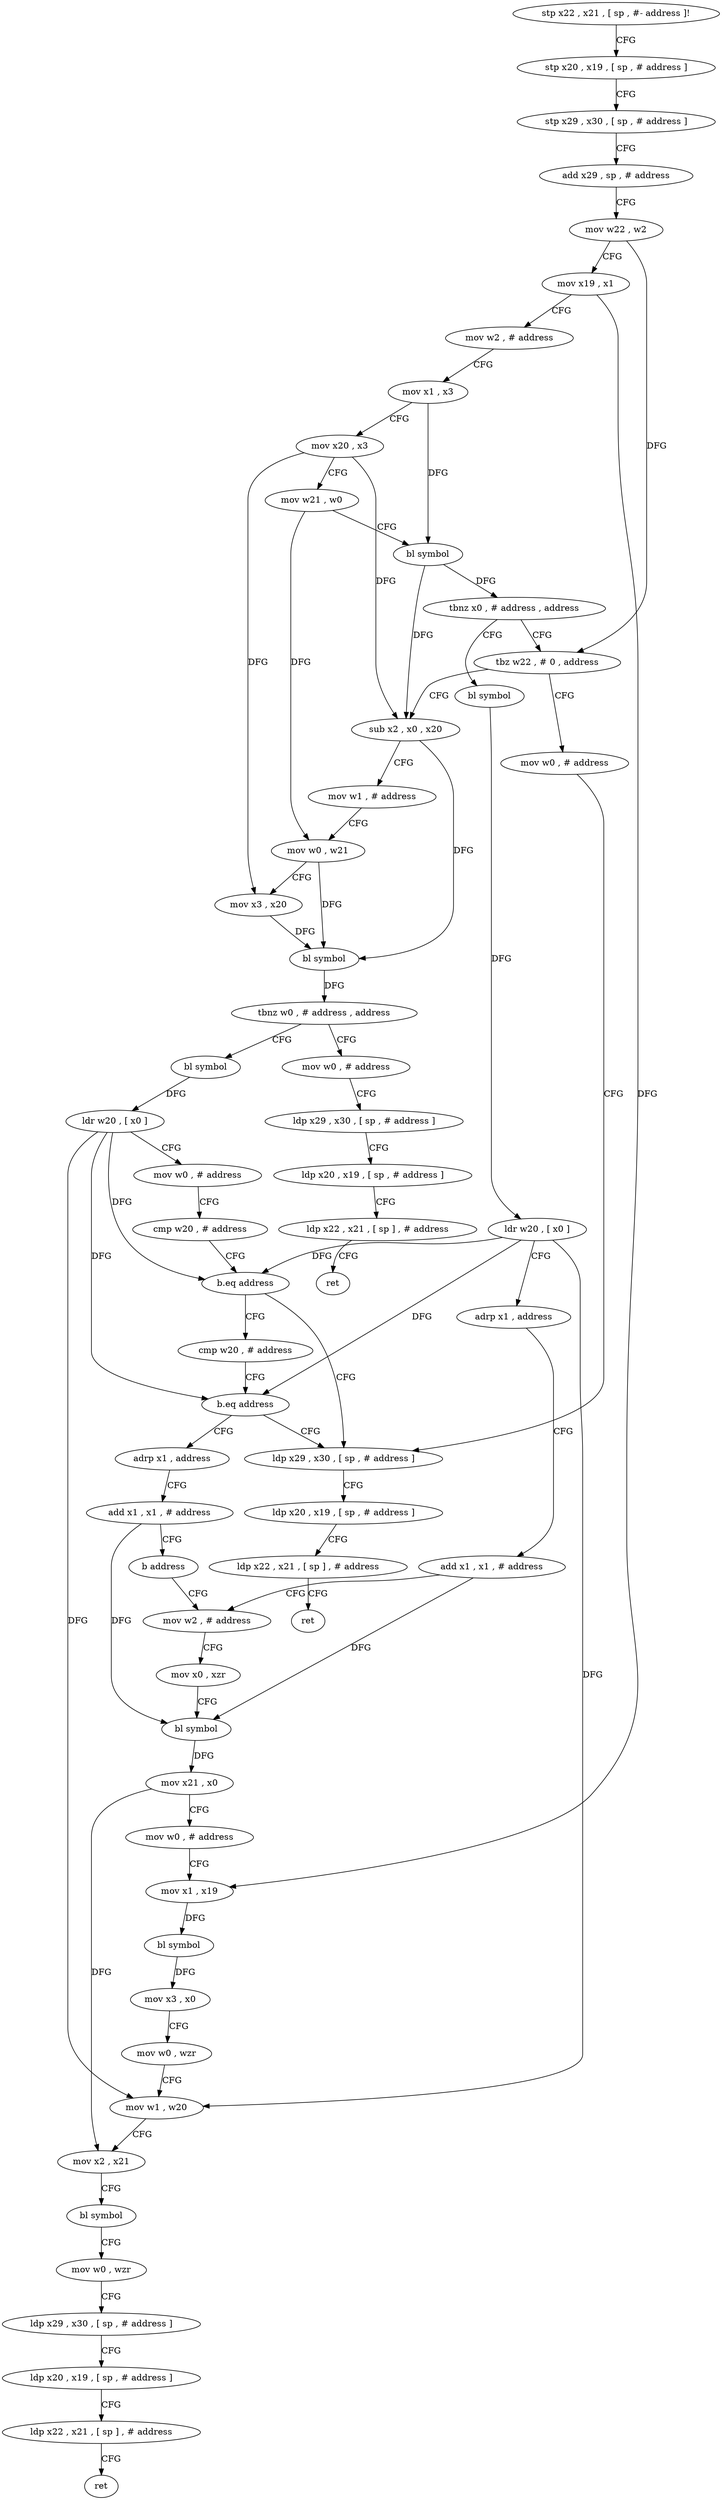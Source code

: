 digraph "func" {
"4228700" [label = "stp x22 , x21 , [ sp , #- address ]!" ]
"4228704" [label = "stp x20 , x19 , [ sp , # address ]" ]
"4228708" [label = "stp x29 , x30 , [ sp , # address ]" ]
"4228712" [label = "add x29 , sp , # address" ]
"4228716" [label = "mov w22 , w2" ]
"4228720" [label = "mov x19 , x1" ]
"4228724" [label = "mov w2 , # address" ]
"4228728" [label = "mov x1 , x3" ]
"4228732" [label = "mov x20 , x3" ]
"4228736" [label = "mov w21 , w0" ]
"4228740" [label = "bl symbol" ]
"4228744" [label = "tbnz x0 , # address , address" ]
"4228796" [label = "bl symbol" ]
"4228748" [label = "tbz w22 , # 0 , address" ]
"4228800" [label = "ldr w20 , [ x0 ]" ]
"4228804" [label = "adrp x1 , address" ]
"4228808" [label = "add x1 , x1 , # address" ]
"4228812" [label = "mov w2 , # address" ]
"4228880" [label = "mov w0 , # address" ]
"4228752" [label = "sub x2 , x0 , x20" ]
"4228884" [label = "ldp x29 , x30 , [ sp , # address ]" ]
"4228756" [label = "mov w1 , # address" ]
"4228760" [label = "mov w0 , w21" ]
"4228764" [label = "mov x3 , x20" ]
"4228768" [label = "bl symbol" ]
"4228772" [label = "tbnz w0 , # address , address" ]
"4228900" [label = "bl symbol" ]
"4228776" [label = "mov w0 , # address" ]
"4228904" [label = "ldr w20 , [ x0 ]" ]
"4228908" [label = "mov w0 , # address" ]
"4228912" [label = "cmp w20 , # address" ]
"4228916" [label = "b.eq address" ]
"4228920" [label = "cmp w20 , # address" ]
"4228780" [label = "ldp x29 , x30 , [ sp , # address ]" ]
"4228784" [label = "ldp x20 , x19 , [ sp , # address ]" ]
"4228788" [label = "ldp x22 , x21 , [ sp ] , # address" ]
"4228792" [label = "ret" ]
"4228888" [label = "ldp x20 , x19 , [ sp , # address ]" ]
"4228892" [label = "ldp x22 , x21 , [ sp ] , # address" ]
"4228896" [label = "ret" ]
"4228924" [label = "b.eq address" ]
"4228928" [label = "adrp x1 , address" ]
"4228932" [label = "add x1 , x1 , # address" ]
"4228936" [label = "b address" ]
"4228816" [label = "mov x0 , xzr" ]
"4228820" [label = "bl symbol" ]
"4228824" [label = "mov x21 , x0" ]
"4228828" [label = "mov w0 , # address" ]
"4228832" [label = "mov x1 , x19" ]
"4228836" [label = "bl symbol" ]
"4228840" [label = "mov x3 , x0" ]
"4228844" [label = "mov w0 , wzr" ]
"4228848" [label = "mov w1 , w20" ]
"4228852" [label = "mov x2 , x21" ]
"4228856" [label = "bl symbol" ]
"4228860" [label = "mov w0 , wzr" ]
"4228864" [label = "ldp x29 , x30 , [ sp , # address ]" ]
"4228868" [label = "ldp x20 , x19 , [ sp , # address ]" ]
"4228872" [label = "ldp x22 , x21 , [ sp ] , # address" ]
"4228876" [label = "ret" ]
"4228700" -> "4228704" [ label = "CFG" ]
"4228704" -> "4228708" [ label = "CFG" ]
"4228708" -> "4228712" [ label = "CFG" ]
"4228712" -> "4228716" [ label = "CFG" ]
"4228716" -> "4228720" [ label = "CFG" ]
"4228716" -> "4228748" [ label = "DFG" ]
"4228720" -> "4228724" [ label = "CFG" ]
"4228720" -> "4228832" [ label = "DFG" ]
"4228724" -> "4228728" [ label = "CFG" ]
"4228728" -> "4228732" [ label = "CFG" ]
"4228728" -> "4228740" [ label = "DFG" ]
"4228732" -> "4228736" [ label = "CFG" ]
"4228732" -> "4228752" [ label = "DFG" ]
"4228732" -> "4228764" [ label = "DFG" ]
"4228736" -> "4228740" [ label = "CFG" ]
"4228736" -> "4228760" [ label = "DFG" ]
"4228740" -> "4228744" [ label = "DFG" ]
"4228740" -> "4228752" [ label = "DFG" ]
"4228744" -> "4228796" [ label = "CFG" ]
"4228744" -> "4228748" [ label = "CFG" ]
"4228796" -> "4228800" [ label = "DFG" ]
"4228748" -> "4228880" [ label = "CFG" ]
"4228748" -> "4228752" [ label = "CFG" ]
"4228800" -> "4228804" [ label = "CFG" ]
"4228800" -> "4228848" [ label = "DFG" ]
"4228800" -> "4228916" [ label = "DFG" ]
"4228800" -> "4228924" [ label = "DFG" ]
"4228804" -> "4228808" [ label = "CFG" ]
"4228808" -> "4228812" [ label = "CFG" ]
"4228808" -> "4228820" [ label = "DFG" ]
"4228812" -> "4228816" [ label = "CFG" ]
"4228880" -> "4228884" [ label = "CFG" ]
"4228752" -> "4228756" [ label = "CFG" ]
"4228752" -> "4228768" [ label = "DFG" ]
"4228884" -> "4228888" [ label = "CFG" ]
"4228756" -> "4228760" [ label = "CFG" ]
"4228760" -> "4228764" [ label = "CFG" ]
"4228760" -> "4228768" [ label = "DFG" ]
"4228764" -> "4228768" [ label = "DFG" ]
"4228768" -> "4228772" [ label = "DFG" ]
"4228772" -> "4228900" [ label = "CFG" ]
"4228772" -> "4228776" [ label = "CFG" ]
"4228900" -> "4228904" [ label = "DFG" ]
"4228776" -> "4228780" [ label = "CFG" ]
"4228904" -> "4228908" [ label = "CFG" ]
"4228904" -> "4228848" [ label = "DFG" ]
"4228904" -> "4228916" [ label = "DFG" ]
"4228904" -> "4228924" [ label = "DFG" ]
"4228908" -> "4228912" [ label = "CFG" ]
"4228912" -> "4228916" [ label = "CFG" ]
"4228916" -> "4228884" [ label = "CFG" ]
"4228916" -> "4228920" [ label = "CFG" ]
"4228920" -> "4228924" [ label = "CFG" ]
"4228780" -> "4228784" [ label = "CFG" ]
"4228784" -> "4228788" [ label = "CFG" ]
"4228788" -> "4228792" [ label = "CFG" ]
"4228888" -> "4228892" [ label = "CFG" ]
"4228892" -> "4228896" [ label = "CFG" ]
"4228924" -> "4228884" [ label = "CFG" ]
"4228924" -> "4228928" [ label = "CFG" ]
"4228928" -> "4228932" [ label = "CFG" ]
"4228932" -> "4228936" [ label = "CFG" ]
"4228932" -> "4228820" [ label = "DFG" ]
"4228936" -> "4228812" [ label = "CFG" ]
"4228816" -> "4228820" [ label = "CFG" ]
"4228820" -> "4228824" [ label = "DFG" ]
"4228824" -> "4228828" [ label = "CFG" ]
"4228824" -> "4228852" [ label = "DFG" ]
"4228828" -> "4228832" [ label = "CFG" ]
"4228832" -> "4228836" [ label = "DFG" ]
"4228836" -> "4228840" [ label = "DFG" ]
"4228840" -> "4228844" [ label = "CFG" ]
"4228844" -> "4228848" [ label = "CFG" ]
"4228848" -> "4228852" [ label = "CFG" ]
"4228852" -> "4228856" [ label = "CFG" ]
"4228856" -> "4228860" [ label = "CFG" ]
"4228860" -> "4228864" [ label = "CFG" ]
"4228864" -> "4228868" [ label = "CFG" ]
"4228868" -> "4228872" [ label = "CFG" ]
"4228872" -> "4228876" [ label = "CFG" ]
}
